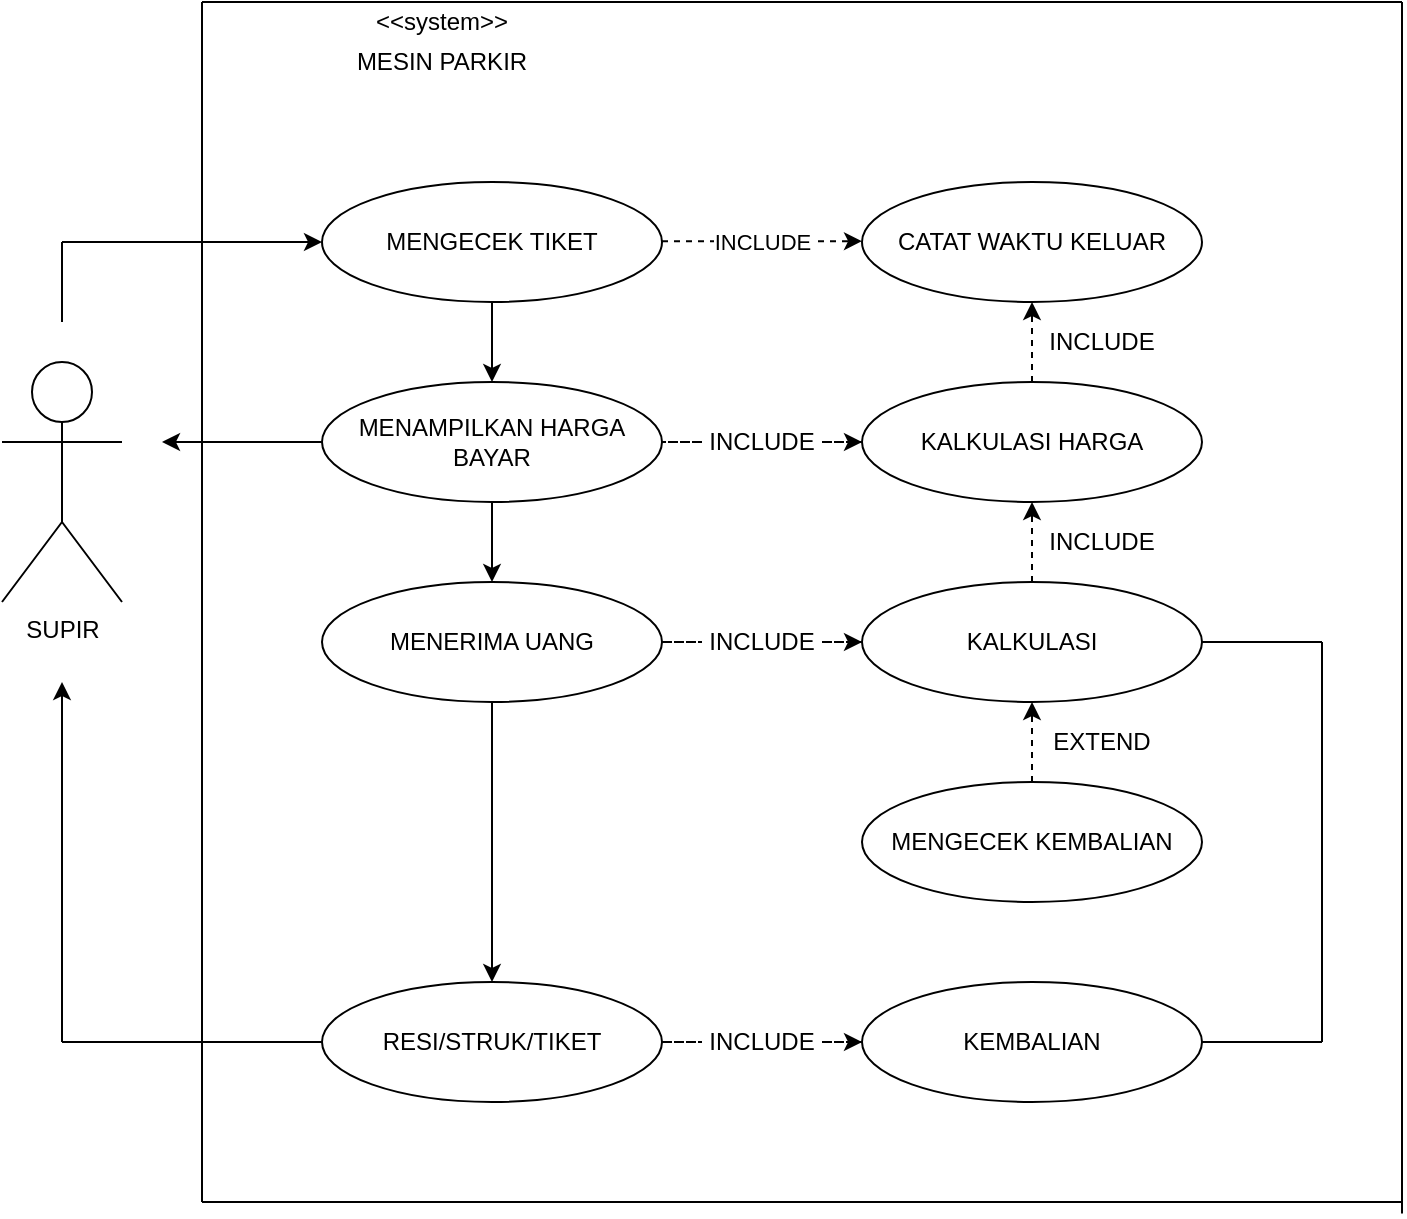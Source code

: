 <mxfile version="13.8.1" type="github">
  <diagram id="EPZU8LvpSXaMudUP-OnR" name="Page-1">
    <mxGraphModel dx="1567" dy="578" grid="1" gridSize="10" guides="1" tooltips="1" connect="1" arrows="1" fold="1" page="1" pageScale="1" pageWidth="850" pageHeight="1100" math="0" shadow="0">
      <root>
        <mxCell id="0" />
        <mxCell id="1" parent="0" />
        <mxCell id="7uoYmfErAtaUU7evWr2x-1" value="SUPIR" style="shape=umlActor;verticalLabelPosition=bottom;verticalAlign=top;html=1;outlineConnect=0;" parent="1" vertex="1">
          <mxGeometry x="100" y="300" width="60" height="120" as="geometry" />
        </mxCell>
        <mxCell id="7uoYmfErAtaUU7evWr2x-2" value="MESIN PARKIR" style="text;html=1;strokeColor=none;fillColor=none;align=center;verticalAlign=middle;whiteSpace=wrap;rounded=0;" parent="1" vertex="1">
          <mxGeometry x="270" y="140" width="100" height="20" as="geometry" />
        </mxCell>
        <mxCell id="7uoYmfErAtaUU7evWr2x-3" value="&amp;lt;&amp;lt;system&amp;gt;&amp;gt;" style="text;html=1;strokeColor=none;fillColor=none;align=center;verticalAlign=middle;whiteSpace=wrap;rounded=0;" parent="1" vertex="1">
          <mxGeometry x="270" y="120" width="100" height="20" as="geometry" />
        </mxCell>
        <mxCell id="7uoYmfErAtaUU7evWr2x-4" value="CATAT WAKTU KELUAR" style="ellipse;whiteSpace=wrap;html=1;" parent="1" vertex="1">
          <mxGeometry x="530" y="210" width="170" height="60" as="geometry" />
        </mxCell>
        <mxCell id="7uoYmfErAtaUU7evWr2x-29" style="edgeStyle=orthogonalEdgeStyle;rounded=0;orthogonalLoop=1;jettySize=auto;html=1;exitX=0.5;exitY=1;exitDx=0;exitDy=0;entryX=0.5;entryY=0;entryDx=0;entryDy=0;strokeColor=#000000;" parent="1" source="7uoYmfErAtaUU7evWr2x-21" target="7uoYmfErAtaUU7evWr2x-28" edge="1">
          <mxGeometry relative="1" as="geometry" />
        </mxCell>
        <mxCell id="7uoYmfErAtaUU7evWr2x-21" value="MENGECEK TIKET" style="ellipse;whiteSpace=wrap;html=1;" parent="1" vertex="1">
          <mxGeometry x="260" y="210" width="170" height="60" as="geometry" />
        </mxCell>
        <mxCell id="7uoYmfErAtaUU7evWr2x-24" value="" style="endArrow=classic;html=1;dashed=1;strokeColor=#000000;" parent="1" edge="1">
          <mxGeometry relative="1" as="geometry">
            <mxPoint x="430" y="239.58" as="sourcePoint" />
            <mxPoint x="530" y="239.58" as="targetPoint" />
          </mxGeometry>
        </mxCell>
        <mxCell id="7uoYmfErAtaUU7evWr2x-25" value="INCLUDE" style="edgeLabel;resizable=0;html=1;align=center;verticalAlign=middle;" parent="7uoYmfErAtaUU7evWr2x-24" connectable="0" vertex="1">
          <mxGeometry relative="1" as="geometry" />
        </mxCell>
        <mxCell id="7uoYmfErAtaUU7evWr2x-57" style="edgeStyle=orthogonalEdgeStyle;rounded=0;orthogonalLoop=1;jettySize=auto;html=1;exitX=0;exitY=0.5;exitDx=0;exitDy=0;endArrow=classic;endFill=1;strokeColor=#000000;" parent="1" source="7uoYmfErAtaUU7evWr2x-28" edge="1">
          <mxGeometry relative="1" as="geometry">
            <mxPoint x="180" y="340" as="targetPoint" />
            <Array as="points">
              <mxPoint x="190" y="340" />
              <mxPoint x="190" y="340" />
            </Array>
          </mxGeometry>
        </mxCell>
        <mxCell id="7uoYmfErAtaUU7evWr2x-59" style="edgeStyle=orthogonalEdgeStyle;rounded=0;orthogonalLoop=1;jettySize=auto;html=1;exitX=0.5;exitY=1;exitDx=0;exitDy=0;entryX=0.5;entryY=0;entryDx=0;entryDy=0;endArrow=classic;endFill=1;strokeColor=#000000;" parent="1" source="7uoYmfErAtaUU7evWr2x-28" target="7uoYmfErAtaUU7evWr2x-58" edge="1">
          <mxGeometry relative="1" as="geometry" />
        </mxCell>
        <mxCell id="7uoYmfErAtaUU7evWr2x-28" value="MENAMPILKAN HARGA BAYAR" style="ellipse;whiteSpace=wrap;html=1;" parent="1" vertex="1">
          <mxGeometry x="260" y="310" width="170" height="60" as="geometry" />
        </mxCell>
        <mxCell id="7uoYmfErAtaUU7evWr2x-51" style="edgeStyle=orthogonalEdgeStyle;rounded=0;orthogonalLoop=1;jettySize=auto;html=1;entryX=0.5;entryY=1;entryDx=0;entryDy=0;dashed=1;endArrow=classic;endFill=1;strokeColor=#000000;" parent="1" source="7uoYmfErAtaUU7evWr2x-39" target="7uoYmfErAtaUU7evWr2x-4" edge="1">
          <mxGeometry relative="1" as="geometry" />
        </mxCell>
        <mxCell id="7uoYmfErAtaUU7evWr2x-39" value="KALKULASI HARGA" style="ellipse;whiteSpace=wrap;html=1;" parent="1" vertex="1">
          <mxGeometry x="530" y="310" width="170" height="60" as="geometry" />
        </mxCell>
        <mxCell id="7uoYmfErAtaUU7evWr2x-44" style="edgeStyle=orthogonalEdgeStyle;rounded=0;orthogonalLoop=1;jettySize=auto;html=1;entryX=1;entryY=0.5;entryDx=0;entryDy=0;dashed=1;endArrow=none;endFill=0;strokeColor=#000000;" parent="1" source="7uoYmfErAtaUU7evWr2x-41" target="7uoYmfErAtaUU7evWr2x-28" edge="1">
          <mxGeometry relative="1" as="geometry" />
        </mxCell>
        <mxCell id="7uoYmfErAtaUU7evWr2x-45" style="edgeStyle=orthogonalEdgeStyle;rounded=0;orthogonalLoop=1;jettySize=auto;html=1;entryX=0;entryY=0.5;entryDx=0;entryDy=0;dashed=1;endArrow=classic;endFill=1;strokeColor=#000000;" parent="1" source="7uoYmfErAtaUU7evWr2x-41" target="7uoYmfErAtaUU7evWr2x-39" edge="1">
          <mxGeometry relative="1" as="geometry" />
        </mxCell>
        <mxCell id="7uoYmfErAtaUU7evWr2x-41" value="INCLUDE" style="text;html=1;strokeColor=none;fillColor=none;align=center;verticalAlign=middle;whiteSpace=wrap;rounded=0;" parent="1" vertex="1">
          <mxGeometry x="450" y="330" width="60" height="20" as="geometry" />
        </mxCell>
        <mxCell id="7uoYmfErAtaUU7evWr2x-48" value="INCLUDE" style="text;html=1;strokeColor=none;fillColor=none;align=center;verticalAlign=middle;whiteSpace=wrap;rounded=0;" parent="1" vertex="1">
          <mxGeometry x="620" y="280" width="60" height="20" as="geometry" />
        </mxCell>
        <mxCell id="7uoYmfErAtaUU7evWr2x-55" value="" style="endArrow=none;html=1;strokeColor=#000000;" parent="1" edge="1">
          <mxGeometry width="50" height="50" relative="1" as="geometry">
            <mxPoint x="130" y="280" as="sourcePoint" />
            <mxPoint x="130" y="240" as="targetPoint" />
          </mxGeometry>
        </mxCell>
        <mxCell id="7uoYmfErAtaUU7evWr2x-56" value="" style="endArrow=classic;html=1;strokeColor=#000000;entryX=0;entryY=0.5;entryDx=0;entryDy=0;" parent="1" target="7uoYmfErAtaUU7evWr2x-21" edge="1">
          <mxGeometry width="50" height="50" relative="1" as="geometry">
            <mxPoint x="130" y="240" as="sourcePoint" />
            <mxPoint x="215" y="239.66" as="targetPoint" />
          </mxGeometry>
        </mxCell>
        <mxCell id="7uoYmfErAtaUU7evWr2x-61" style="edgeStyle=orthogonalEdgeStyle;rounded=0;orthogonalLoop=1;jettySize=auto;html=1;entryX=0;entryY=0.5;entryDx=0;entryDy=0;endArrow=classic;endFill=1;strokeColor=#000000;dashed=1;" parent="1" source="7uoYmfErAtaUU7evWr2x-62" target="7uoYmfErAtaUU7evWr2x-60" edge="1">
          <mxGeometry relative="1" as="geometry" />
        </mxCell>
        <mxCell id="7uoYmfErAtaUU7evWr2x-70" style="edgeStyle=orthogonalEdgeStyle;rounded=0;orthogonalLoop=1;jettySize=auto;html=1;endArrow=classic;endFill=1;strokeColor=#000000;" parent="1" source="7uoYmfErAtaUU7evWr2x-58" target="7uoYmfErAtaUU7evWr2x-69" edge="1">
          <mxGeometry relative="1" as="geometry" />
        </mxCell>
        <mxCell id="7uoYmfErAtaUU7evWr2x-58" value="MENERIMA UANG" style="ellipse;whiteSpace=wrap;html=1;" parent="1" vertex="1">
          <mxGeometry x="260" y="410" width="170" height="60" as="geometry" />
        </mxCell>
        <mxCell id="7uoYmfErAtaUU7evWr2x-64" style="edgeStyle=orthogonalEdgeStyle;rounded=0;orthogonalLoop=1;jettySize=auto;html=1;entryX=0.5;entryY=1;entryDx=0;entryDy=0;dashed=1;endArrow=classic;endFill=1;strokeColor=#000000;" parent="1" source="7uoYmfErAtaUU7evWr2x-60" target="7uoYmfErAtaUU7evWr2x-39" edge="1">
          <mxGeometry relative="1" as="geometry" />
        </mxCell>
        <mxCell id="7uoYmfErAtaUU7evWr2x-60" value="KALKULASI" style="ellipse;whiteSpace=wrap;html=1;" parent="1" vertex="1">
          <mxGeometry x="530" y="410" width="170" height="60" as="geometry" />
        </mxCell>
        <mxCell id="7uoYmfErAtaUU7evWr2x-62" value="INCLUDE" style="text;html=1;strokeColor=none;fillColor=none;align=center;verticalAlign=middle;whiteSpace=wrap;rounded=0;" parent="1" vertex="1">
          <mxGeometry x="450" y="430" width="60" height="20" as="geometry" />
        </mxCell>
        <mxCell id="7uoYmfErAtaUU7evWr2x-63" style="edgeStyle=orthogonalEdgeStyle;rounded=0;orthogonalLoop=1;jettySize=auto;html=1;entryX=0;entryY=0.5;entryDx=0;entryDy=0;endArrow=none;endFill=0;strokeColor=#000000;dashed=1;" parent="1" source="7uoYmfErAtaUU7evWr2x-58" target="7uoYmfErAtaUU7evWr2x-62" edge="1">
          <mxGeometry relative="1" as="geometry">
            <mxPoint x="430" y="440.0" as="sourcePoint" />
            <mxPoint x="530" y="440.0" as="targetPoint" />
          </mxGeometry>
        </mxCell>
        <mxCell id="7uoYmfErAtaUU7evWr2x-65" value="INCLUDE" style="text;html=1;strokeColor=none;fillColor=none;align=center;verticalAlign=middle;whiteSpace=wrap;rounded=0;" parent="1" vertex="1">
          <mxGeometry x="620" y="380" width="60" height="20" as="geometry" />
        </mxCell>
        <mxCell id="7uoYmfErAtaUU7evWr2x-67" style="edgeStyle=orthogonalEdgeStyle;rounded=0;orthogonalLoop=1;jettySize=auto;html=1;exitX=0.5;exitY=0;exitDx=0;exitDy=0;entryX=0.5;entryY=1;entryDx=0;entryDy=0;dashed=1;endArrow=classic;endFill=1;strokeColor=#000000;" parent="1" source="7uoYmfErAtaUU7evWr2x-66" target="7uoYmfErAtaUU7evWr2x-60" edge="1">
          <mxGeometry relative="1" as="geometry" />
        </mxCell>
        <mxCell id="7uoYmfErAtaUU7evWr2x-66" value="MENGECEK KEMBALIAN" style="ellipse;whiteSpace=wrap;html=1;" parent="1" vertex="1">
          <mxGeometry x="530" y="510" width="170" height="60" as="geometry" />
        </mxCell>
        <mxCell id="7uoYmfErAtaUU7evWr2x-68" value="EXTEND" style="text;html=1;strokeColor=none;fillColor=none;align=center;verticalAlign=middle;whiteSpace=wrap;rounded=0;" parent="1" vertex="1">
          <mxGeometry x="620" y="480" width="60" height="20" as="geometry" />
        </mxCell>
        <mxCell id="7uoYmfErAtaUU7evWr2x-78" style="edgeStyle=orthogonalEdgeStyle;rounded=0;orthogonalLoop=1;jettySize=auto;html=1;entryX=0;entryY=0.5;entryDx=0;entryDy=0;endArrow=classic;endFill=1;strokeColor=#000000;dashed=1;" parent="1" source="7uoYmfErAtaUU7evWr2x-79" target="7uoYmfErAtaUU7evWr2x-72" edge="1">
          <mxGeometry relative="1" as="geometry" />
        </mxCell>
        <mxCell id="7uoYmfErAtaUU7evWr2x-69" value="RESI/STRUK/TIKET" style="ellipse;whiteSpace=wrap;html=1;" parent="1" vertex="1">
          <mxGeometry x="260" y="610" width="170" height="60" as="geometry" />
        </mxCell>
        <mxCell id="7uoYmfErAtaUU7evWr2x-72" value="KEMBALIAN" style="ellipse;whiteSpace=wrap;html=1;" parent="1" vertex="1">
          <mxGeometry x="530" y="610" width="170" height="60" as="geometry" />
        </mxCell>
        <mxCell id="7uoYmfErAtaUU7evWr2x-73" value="" style="endArrow=none;html=1;strokeColor=#000000;" parent="1" edge="1">
          <mxGeometry width="50" height="50" relative="1" as="geometry">
            <mxPoint x="700" y="440" as="sourcePoint" />
            <mxPoint x="760" y="440" as="targetPoint" />
          </mxGeometry>
        </mxCell>
        <mxCell id="7uoYmfErAtaUU7evWr2x-76" value="" style="endArrow=none;html=1;strokeColor=#000000;" parent="1" edge="1">
          <mxGeometry width="50" height="50" relative="1" as="geometry">
            <mxPoint x="760" y="640" as="sourcePoint" />
            <mxPoint x="760" y="440" as="targetPoint" />
          </mxGeometry>
        </mxCell>
        <mxCell id="7uoYmfErAtaUU7evWr2x-77" value="" style="endArrow=none;html=1;strokeColor=#000000;" parent="1" edge="1">
          <mxGeometry width="50" height="50" relative="1" as="geometry">
            <mxPoint x="700" y="640" as="sourcePoint" />
            <mxPoint x="760" y="640" as="targetPoint" />
          </mxGeometry>
        </mxCell>
        <mxCell id="7uoYmfErAtaUU7evWr2x-79" value="INCLUDE" style="text;html=1;strokeColor=none;fillColor=none;align=center;verticalAlign=middle;whiteSpace=wrap;rounded=0;" parent="1" vertex="1">
          <mxGeometry x="450" y="630" width="60" height="20" as="geometry" />
        </mxCell>
        <mxCell id="7uoYmfErAtaUU7evWr2x-80" style="edgeStyle=orthogonalEdgeStyle;rounded=0;orthogonalLoop=1;jettySize=auto;html=1;entryX=0;entryY=0.5;entryDx=0;entryDy=0;endArrow=none;endFill=0;strokeColor=#000000;dashed=1;" parent="1" source="7uoYmfErAtaUU7evWr2x-69" target="7uoYmfErAtaUU7evWr2x-79" edge="1">
          <mxGeometry relative="1" as="geometry">
            <mxPoint x="430" y="640" as="sourcePoint" />
            <mxPoint x="530" y="640" as="targetPoint" />
          </mxGeometry>
        </mxCell>
        <mxCell id="7uoYmfErAtaUU7evWr2x-83" value="" style="endArrow=none;html=1;strokeColor=#000000;endFill=0;" parent="1" edge="1">
          <mxGeometry width="50" height="50" relative="1" as="geometry">
            <mxPoint x="200" y="720" as="sourcePoint" />
            <mxPoint x="200" y="120" as="targetPoint" />
          </mxGeometry>
        </mxCell>
        <mxCell id="7uoYmfErAtaUU7evWr2x-84" value="" style="endArrow=none;html=1;strokeColor=#000000;" parent="1" edge="1">
          <mxGeometry width="50" height="50" relative="1" as="geometry">
            <mxPoint x="200" y="120" as="sourcePoint" />
            <mxPoint x="800" y="120" as="targetPoint" />
          </mxGeometry>
        </mxCell>
        <mxCell id="7uoYmfErAtaUU7evWr2x-85" value="" style="endArrow=none;html=1;strokeColor=#000000;" parent="1" edge="1">
          <mxGeometry width="50" height="50" relative="1" as="geometry">
            <mxPoint x="800" y="725.714" as="sourcePoint" />
            <mxPoint x="800" y="120" as="targetPoint" />
          </mxGeometry>
        </mxCell>
        <mxCell id="7uoYmfErAtaUU7evWr2x-86" value="" style="endArrow=none;html=1;strokeColor=#000000;" parent="1" edge="1">
          <mxGeometry width="50" height="50" relative="1" as="geometry">
            <mxPoint x="200" y="720" as="sourcePoint" />
            <mxPoint x="800" y="720" as="targetPoint" />
          </mxGeometry>
        </mxCell>
        <mxCell id="NkHwFirRy7mmma9Rv57M-2" value="" style="endArrow=none;html=1;strokeColor=#000000;" edge="1" parent="1">
          <mxGeometry width="50" height="50" relative="1" as="geometry">
            <mxPoint x="130" y="640" as="sourcePoint" />
            <mxPoint x="260" y="640" as="targetPoint" />
          </mxGeometry>
        </mxCell>
        <mxCell id="NkHwFirRy7mmma9Rv57M-3" value="" style="endArrow=classic;html=1;strokeColor=#000000;" edge="1" parent="1">
          <mxGeometry width="50" height="50" relative="1" as="geometry">
            <mxPoint x="130" y="640" as="sourcePoint" />
            <mxPoint x="130" y="460" as="targetPoint" />
          </mxGeometry>
        </mxCell>
      </root>
    </mxGraphModel>
  </diagram>
</mxfile>
